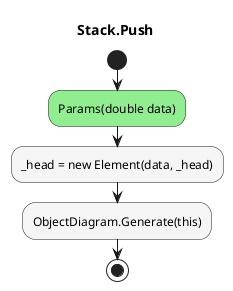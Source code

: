 @startuml Stack.Push
title Stack.Push
start
#LightGreen:Params(double data);
#WhiteSmoke:_head = new Element(data, _head);
#WhiteSmoke:ObjectDiagram.Generate(this);
stop
@enduml
